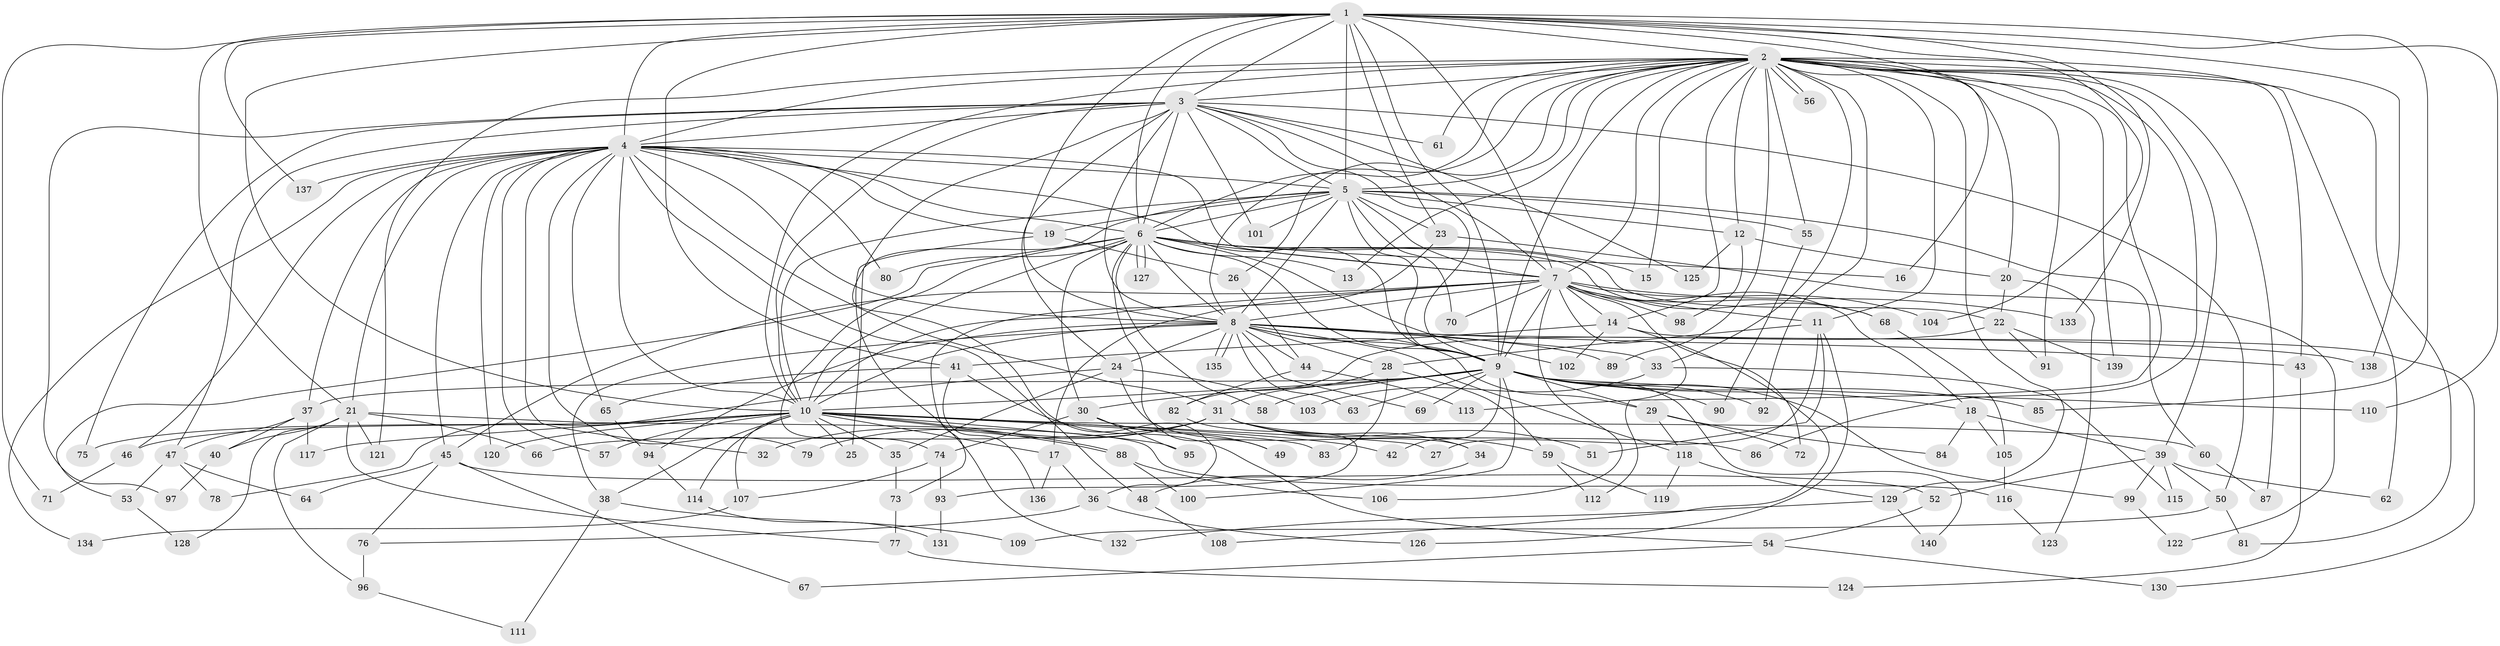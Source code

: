 // coarse degree distribution, {18: 0.01020408163265306, 36: 0.01020408163265306, 16: 0.01020408163265306, 19: 0.01020408163265306, 32: 0.01020408163265306, 20: 0.01020408163265306, 23: 0.01020408163265306, 21: 0.01020408163265306, 6: 0.05102040816326531, 4: 0.14285714285714285, 2: 0.5, 5: 0.07142857142857142, 10: 0.02040816326530612, 3: 0.12244897959183673, 8: 0.01020408163265306}
// Generated by graph-tools (version 1.1) at 2025/17/03/04/25 18:17:21]
// undirected, 140 vertices, 305 edges
graph export_dot {
graph [start="1"]
  node [color=gray90,style=filled];
  1;
  2;
  3;
  4;
  5;
  6;
  7;
  8;
  9;
  10;
  11;
  12;
  13;
  14;
  15;
  16;
  17;
  18;
  19;
  20;
  21;
  22;
  23;
  24;
  25;
  26;
  27;
  28;
  29;
  30;
  31;
  32;
  33;
  34;
  35;
  36;
  37;
  38;
  39;
  40;
  41;
  42;
  43;
  44;
  45;
  46;
  47;
  48;
  49;
  50;
  51;
  52;
  53;
  54;
  55;
  56;
  57;
  58;
  59;
  60;
  61;
  62;
  63;
  64;
  65;
  66;
  67;
  68;
  69;
  70;
  71;
  72;
  73;
  74;
  75;
  76;
  77;
  78;
  79;
  80;
  81;
  82;
  83;
  84;
  85;
  86;
  87;
  88;
  89;
  90;
  91;
  92;
  93;
  94;
  95;
  96;
  97;
  98;
  99;
  100;
  101;
  102;
  103;
  104;
  105;
  106;
  107;
  108;
  109;
  110;
  111;
  112;
  113;
  114;
  115;
  116;
  117;
  118;
  119;
  120;
  121;
  122;
  123;
  124;
  125;
  126;
  127;
  128;
  129;
  130;
  131;
  132;
  133;
  134;
  135;
  136;
  137;
  138;
  139;
  140;
  1 -- 2;
  1 -- 3;
  1 -- 4;
  1 -- 5;
  1 -- 6;
  1 -- 7;
  1 -- 8;
  1 -- 9;
  1 -- 10;
  1 -- 16;
  1 -- 21;
  1 -- 23;
  1 -- 41;
  1 -- 71;
  1 -- 85;
  1 -- 104;
  1 -- 110;
  1 -- 133;
  1 -- 137;
  1 -- 138;
  2 -- 3;
  2 -- 4;
  2 -- 5;
  2 -- 6;
  2 -- 7;
  2 -- 8;
  2 -- 9;
  2 -- 10;
  2 -- 11;
  2 -- 12;
  2 -- 13;
  2 -- 14;
  2 -- 15;
  2 -- 20;
  2 -- 26;
  2 -- 33;
  2 -- 39;
  2 -- 43;
  2 -- 55;
  2 -- 56;
  2 -- 56;
  2 -- 61;
  2 -- 62;
  2 -- 81;
  2 -- 86;
  2 -- 87;
  2 -- 89;
  2 -- 91;
  2 -- 92;
  2 -- 113;
  2 -- 121;
  2 -- 129;
  2 -- 139;
  3 -- 4;
  3 -- 5;
  3 -- 6;
  3 -- 7;
  3 -- 8;
  3 -- 9;
  3 -- 10;
  3 -- 24;
  3 -- 36;
  3 -- 47;
  3 -- 50;
  3 -- 61;
  3 -- 75;
  3 -- 97;
  3 -- 101;
  3 -- 125;
  4 -- 5;
  4 -- 6;
  4 -- 7;
  4 -- 8;
  4 -- 9;
  4 -- 10;
  4 -- 19;
  4 -- 21;
  4 -- 31;
  4 -- 32;
  4 -- 37;
  4 -- 45;
  4 -- 46;
  4 -- 48;
  4 -- 57;
  4 -- 65;
  4 -- 79;
  4 -- 80;
  4 -- 120;
  4 -- 134;
  4 -- 137;
  5 -- 6;
  5 -- 7;
  5 -- 8;
  5 -- 9;
  5 -- 10;
  5 -- 12;
  5 -- 19;
  5 -- 23;
  5 -- 25;
  5 -- 55;
  5 -- 60;
  5 -- 70;
  5 -- 101;
  6 -- 7;
  6 -- 8;
  6 -- 9;
  6 -- 10;
  6 -- 13;
  6 -- 15;
  6 -- 16;
  6 -- 22;
  6 -- 30;
  6 -- 49;
  6 -- 53;
  6 -- 58;
  6 -- 68;
  6 -- 74;
  6 -- 80;
  6 -- 102;
  6 -- 127;
  6 -- 127;
  7 -- 8;
  7 -- 9;
  7 -- 10;
  7 -- 11;
  7 -- 14;
  7 -- 17;
  7 -- 18;
  7 -- 45;
  7 -- 68;
  7 -- 70;
  7 -- 72;
  7 -- 98;
  7 -- 104;
  7 -- 106;
  7 -- 112;
  7 -- 133;
  8 -- 9;
  8 -- 10;
  8 -- 24;
  8 -- 28;
  8 -- 29;
  8 -- 33;
  8 -- 38;
  8 -- 43;
  8 -- 44;
  8 -- 63;
  8 -- 69;
  8 -- 89;
  8 -- 94;
  8 -- 118;
  8 -- 135;
  8 -- 135;
  8 -- 138;
  9 -- 10;
  9 -- 18;
  9 -- 29;
  9 -- 30;
  9 -- 37;
  9 -- 42;
  9 -- 58;
  9 -- 63;
  9 -- 69;
  9 -- 85;
  9 -- 90;
  9 -- 92;
  9 -- 99;
  9 -- 100;
  9 -- 110;
  9 -- 140;
  10 -- 17;
  10 -- 25;
  10 -- 27;
  10 -- 35;
  10 -- 38;
  10 -- 42;
  10 -- 46;
  10 -- 57;
  10 -- 60;
  10 -- 75;
  10 -- 83;
  10 -- 88;
  10 -- 88;
  10 -- 95;
  10 -- 107;
  10 -- 114;
  10 -- 117;
  10 -- 120;
  11 -- 27;
  11 -- 28;
  11 -- 51;
  11 -- 126;
  12 -- 20;
  12 -- 98;
  12 -- 125;
  14 -- 41;
  14 -- 102;
  14 -- 108;
  14 -- 130;
  17 -- 36;
  17 -- 136;
  18 -- 39;
  18 -- 84;
  18 -- 105;
  19 -- 26;
  19 -- 132;
  20 -- 22;
  20 -- 123;
  21 -- 40;
  21 -- 66;
  21 -- 77;
  21 -- 96;
  21 -- 116;
  21 -- 121;
  21 -- 128;
  22 -- 82;
  22 -- 91;
  22 -- 139;
  23 -- 73;
  23 -- 122;
  24 -- 34;
  24 -- 35;
  24 -- 78;
  24 -- 103;
  26 -- 44;
  28 -- 31;
  28 -- 59;
  28 -- 83;
  29 -- 72;
  29 -- 84;
  29 -- 118;
  30 -- 49;
  30 -- 74;
  30 -- 95;
  31 -- 32;
  31 -- 34;
  31 -- 51;
  31 -- 59;
  31 -- 66;
  31 -- 79;
  31 -- 86;
  33 -- 103;
  33 -- 115;
  34 -- 48;
  35 -- 73;
  36 -- 76;
  36 -- 126;
  37 -- 40;
  37 -- 47;
  37 -- 117;
  38 -- 109;
  38 -- 111;
  39 -- 50;
  39 -- 52;
  39 -- 62;
  39 -- 99;
  39 -- 115;
  40 -- 97;
  41 -- 54;
  41 -- 65;
  41 -- 136;
  43 -- 124;
  44 -- 82;
  44 -- 113;
  45 -- 52;
  45 -- 64;
  45 -- 67;
  45 -- 76;
  46 -- 71;
  47 -- 53;
  47 -- 64;
  47 -- 78;
  48 -- 108;
  50 -- 81;
  50 -- 109;
  52 -- 54;
  53 -- 128;
  54 -- 67;
  54 -- 130;
  55 -- 90;
  59 -- 112;
  59 -- 119;
  60 -- 87;
  65 -- 94;
  68 -- 105;
  73 -- 77;
  74 -- 93;
  74 -- 107;
  76 -- 96;
  77 -- 124;
  82 -- 93;
  88 -- 100;
  88 -- 106;
  93 -- 131;
  94 -- 114;
  96 -- 111;
  99 -- 122;
  105 -- 116;
  107 -- 134;
  114 -- 131;
  116 -- 123;
  118 -- 119;
  118 -- 129;
  129 -- 132;
  129 -- 140;
}
